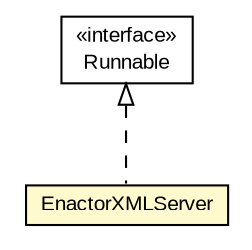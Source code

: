 #!/usr/local/bin/dot
#
# Class diagram 
# Generated by UMLGraph version 5.3 (http://www.umlgraph.org/)
#

digraph G {
	edge [fontname="arial",fontsize=10,labelfontname="arial",labelfontsize=10];
	node [fontname="arial",fontsize=10,shape=plaintext];
	nodesep=0.25;
	ranksep=0.5;
	// context.arch.enactor.server.EnactorXMLServer
	c131351 [label=<<table title="context.arch.enactor.server.EnactorXMLServer" border="0" cellborder="1" cellspacing="0" cellpadding="2" port="p" bgcolor="lemonChiffon" href="./EnactorXMLServer.html">
		<tr><td><table border="0" cellspacing="0" cellpadding="1">
<tr><td align="center" balign="center"> EnactorXMLServer </td></tr>
		</table></td></tr>
		</table>>, fontname="arial", fontcolor="black", fontsize=10.0];
	//context.arch.enactor.server.EnactorXMLServer implements java.lang.Runnable
	c131443:p -> c131351:p [dir=back,arrowtail=empty,style=dashed];
	// java.lang.Runnable
	c131443 [label=<<table title="java.lang.Runnable" border="0" cellborder="1" cellspacing="0" cellpadding="2" port="p" href="http://java.sun.com/j2se/1.4.2/docs/api/java/lang/Runnable.html">
		<tr><td><table border="0" cellspacing="0" cellpadding="1">
<tr><td align="center" balign="center"> &#171;interface&#187; </td></tr>
<tr><td align="center" balign="center"> Runnable </td></tr>
		</table></td></tr>
		</table>>, fontname="arial", fontcolor="black", fontsize=10.0];
}

